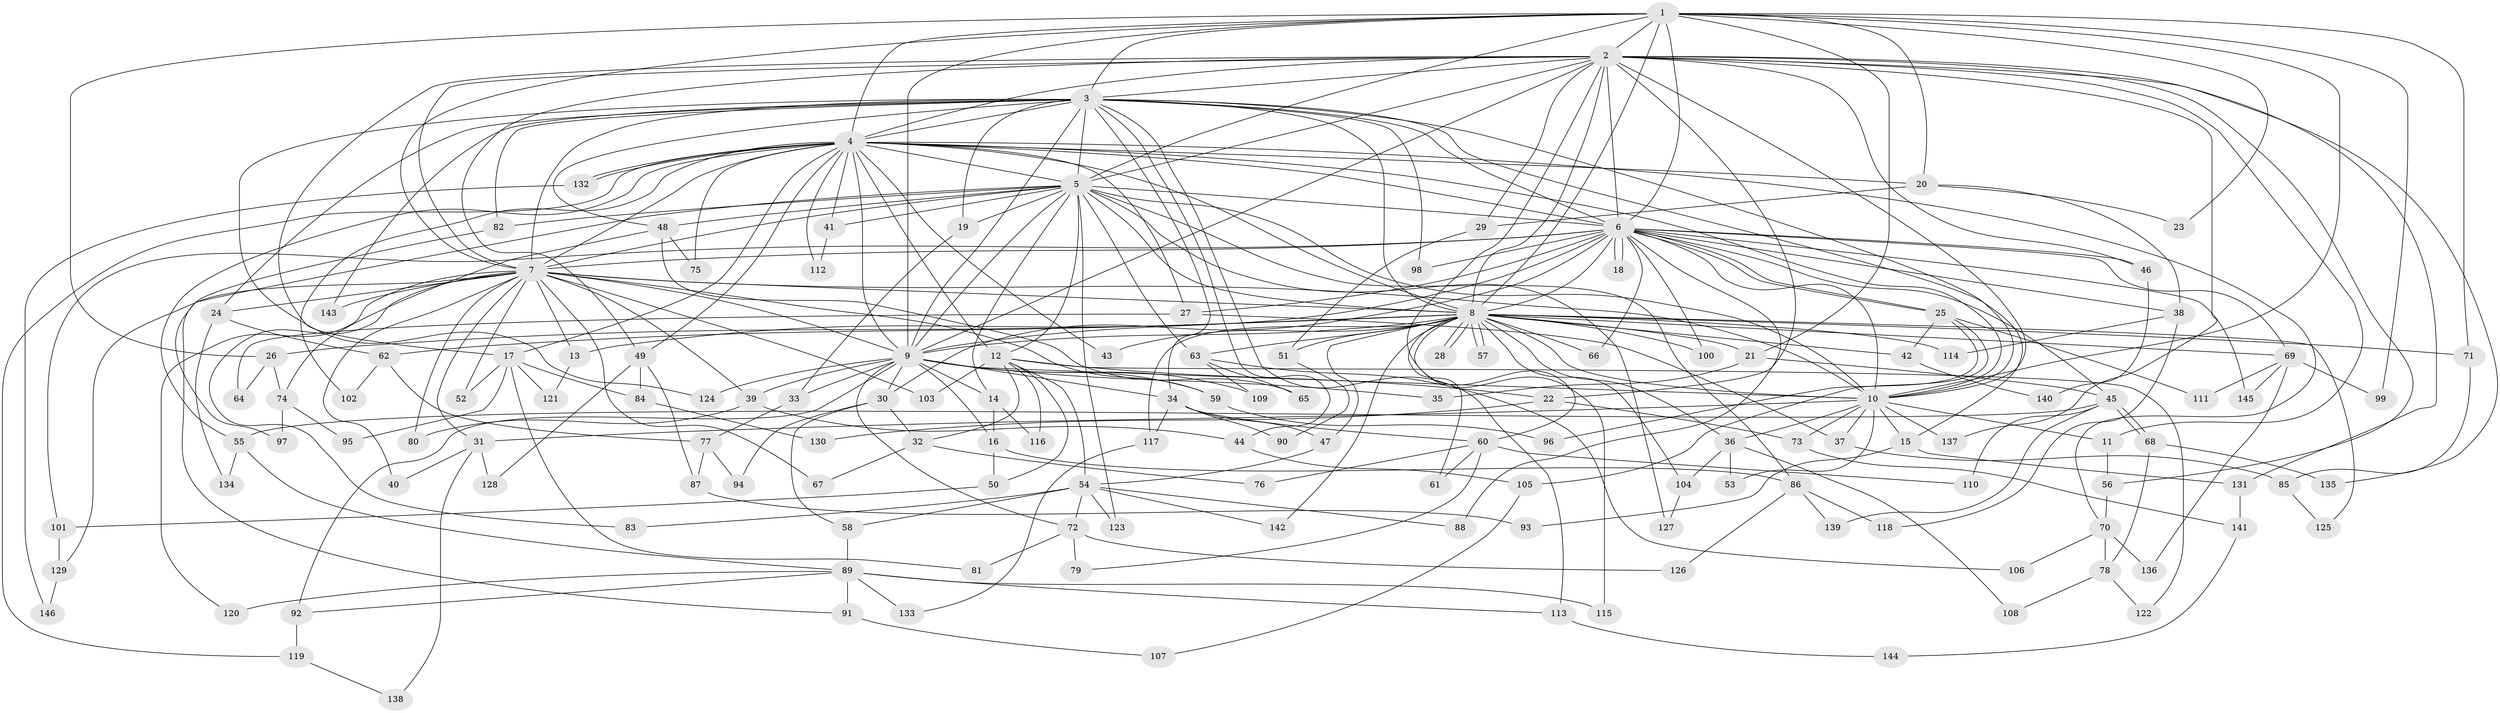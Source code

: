 // Generated by graph-tools (version 1.1) at 2025/34/03/09/25 02:34:57]
// undirected, 146 vertices, 317 edges
graph export_dot {
graph [start="1"]
  node [color=gray90,style=filled];
  1;
  2;
  3;
  4;
  5;
  6;
  7;
  8;
  9;
  10;
  11;
  12;
  13;
  14;
  15;
  16;
  17;
  18;
  19;
  20;
  21;
  22;
  23;
  24;
  25;
  26;
  27;
  28;
  29;
  30;
  31;
  32;
  33;
  34;
  35;
  36;
  37;
  38;
  39;
  40;
  41;
  42;
  43;
  44;
  45;
  46;
  47;
  48;
  49;
  50;
  51;
  52;
  53;
  54;
  55;
  56;
  57;
  58;
  59;
  60;
  61;
  62;
  63;
  64;
  65;
  66;
  67;
  68;
  69;
  70;
  71;
  72;
  73;
  74;
  75;
  76;
  77;
  78;
  79;
  80;
  81;
  82;
  83;
  84;
  85;
  86;
  87;
  88;
  89;
  90;
  91;
  92;
  93;
  94;
  95;
  96;
  97;
  98;
  99;
  100;
  101;
  102;
  103;
  104;
  105;
  106;
  107;
  108;
  109;
  110;
  111;
  112;
  113;
  114;
  115;
  116;
  117;
  118;
  119;
  120;
  121;
  122;
  123;
  124;
  125;
  126;
  127;
  128;
  129;
  130;
  131;
  132;
  133;
  134;
  135;
  136;
  137;
  138;
  139;
  140;
  141;
  142;
  143;
  144;
  145;
  146;
  1 -- 2;
  1 -- 3;
  1 -- 4;
  1 -- 5;
  1 -- 6;
  1 -- 7;
  1 -- 8;
  1 -- 9;
  1 -- 10;
  1 -- 20;
  1 -- 21;
  1 -- 23;
  1 -- 26;
  1 -- 71;
  1 -- 99;
  2 -- 3;
  2 -- 4;
  2 -- 5;
  2 -- 6;
  2 -- 7;
  2 -- 8;
  2 -- 9;
  2 -- 10;
  2 -- 11;
  2 -- 17;
  2 -- 22;
  2 -- 29;
  2 -- 46;
  2 -- 49;
  2 -- 56;
  2 -- 115;
  2 -- 131;
  2 -- 135;
  2 -- 137;
  3 -- 4;
  3 -- 5;
  3 -- 6;
  3 -- 7;
  3 -- 8;
  3 -- 9;
  3 -- 10;
  3 -- 15;
  3 -- 19;
  3 -- 24;
  3 -- 34;
  3 -- 44;
  3 -- 48;
  3 -- 82;
  3 -- 98;
  3 -- 113;
  3 -- 124;
  3 -- 143;
  4 -- 5;
  4 -- 6;
  4 -- 7;
  4 -- 8;
  4 -- 9;
  4 -- 10;
  4 -- 12;
  4 -- 17;
  4 -- 20;
  4 -- 27;
  4 -- 41;
  4 -- 43;
  4 -- 49;
  4 -- 55;
  4 -- 70;
  4 -- 75;
  4 -- 102;
  4 -- 112;
  4 -- 119;
  4 -- 132;
  4 -- 132;
  5 -- 6;
  5 -- 7;
  5 -- 8;
  5 -- 9;
  5 -- 10;
  5 -- 12;
  5 -- 14;
  5 -- 19;
  5 -- 41;
  5 -- 48;
  5 -- 63;
  5 -- 82;
  5 -- 86;
  5 -- 97;
  5 -- 123;
  5 -- 127;
  6 -- 7;
  6 -- 8;
  6 -- 9;
  6 -- 10;
  6 -- 18;
  6 -- 18;
  6 -- 25;
  6 -- 25;
  6 -- 27;
  6 -- 30;
  6 -- 38;
  6 -- 45;
  6 -- 46;
  6 -- 66;
  6 -- 69;
  6 -- 88;
  6 -- 98;
  6 -- 100;
  6 -- 101;
  6 -- 145;
  7 -- 8;
  7 -- 9;
  7 -- 10;
  7 -- 13;
  7 -- 24;
  7 -- 31;
  7 -- 39;
  7 -- 40;
  7 -- 52;
  7 -- 59;
  7 -- 67;
  7 -- 80;
  7 -- 83;
  7 -- 103;
  7 -- 120;
  7 -- 129;
  7 -- 143;
  8 -- 9;
  8 -- 10;
  8 -- 13;
  8 -- 21;
  8 -- 26;
  8 -- 28;
  8 -- 28;
  8 -- 36;
  8 -- 42;
  8 -- 43;
  8 -- 47;
  8 -- 51;
  8 -- 57;
  8 -- 57;
  8 -- 60;
  8 -- 61;
  8 -- 62;
  8 -- 63;
  8 -- 66;
  8 -- 69;
  8 -- 71;
  8 -- 100;
  8 -- 104;
  8 -- 114;
  8 -- 117;
  8 -- 125;
  8 -- 142;
  9 -- 10;
  9 -- 14;
  9 -- 16;
  9 -- 30;
  9 -- 33;
  9 -- 34;
  9 -- 35;
  9 -- 39;
  9 -- 59;
  9 -- 72;
  9 -- 92;
  9 -- 109;
  9 -- 124;
  10 -- 11;
  10 -- 15;
  10 -- 31;
  10 -- 36;
  10 -- 37;
  10 -- 53;
  10 -- 73;
  10 -- 137;
  11 -- 56;
  12 -- 22;
  12 -- 32;
  12 -- 50;
  12 -- 54;
  12 -- 103;
  12 -- 116;
  12 -- 122;
  13 -- 121;
  14 -- 16;
  14 -- 116;
  15 -- 93;
  15 -- 131;
  16 -- 50;
  16 -- 86;
  17 -- 52;
  17 -- 81;
  17 -- 84;
  17 -- 95;
  17 -- 121;
  19 -- 33;
  20 -- 23;
  20 -- 29;
  20 -- 38;
  21 -- 35;
  21 -- 45;
  22 -- 73;
  22 -- 130;
  24 -- 62;
  24 -- 134;
  25 -- 42;
  25 -- 96;
  25 -- 105;
  25 -- 111;
  26 -- 64;
  26 -- 74;
  27 -- 37;
  27 -- 64;
  29 -- 51;
  30 -- 32;
  30 -- 58;
  30 -- 94;
  31 -- 40;
  31 -- 128;
  31 -- 138;
  32 -- 67;
  32 -- 76;
  33 -- 77;
  34 -- 47;
  34 -- 60;
  34 -- 90;
  34 -- 117;
  36 -- 53;
  36 -- 104;
  36 -- 108;
  37 -- 85;
  38 -- 114;
  38 -- 118;
  39 -- 44;
  39 -- 80;
  41 -- 112;
  42 -- 140;
  44 -- 105;
  45 -- 55;
  45 -- 68;
  45 -- 68;
  45 -- 110;
  45 -- 139;
  46 -- 140;
  47 -- 54;
  48 -- 65;
  48 -- 74;
  48 -- 75;
  49 -- 84;
  49 -- 87;
  49 -- 128;
  50 -- 101;
  51 -- 90;
  54 -- 58;
  54 -- 72;
  54 -- 83;
  54 -- 88;
  54 -- 123;
  54 -- 142;
  55 -- 89;
  55 -- 134;
  56 -- 70;
  58 -- 89;
  59 -- 96;
  60 -- 61;
  60 -- 76;
  60 -- 79;
  60 -- 110;
  62 -- 77;
  62 -- 102;
  63 -- 65;
  63 -- 106;
  63 -- 109;
  68 -- 78;
  68 -- 135;
  69 -- 99;
  69 -- 111;
  69 -- 136;
  69 -- 145;
  70 -- 78;
  70 -- 106;
  70 -- 136;
  71 -- 85;
  72 -- 79;
  72 -- 81;
  72 -- 126;
  73 -- 141;
  74 -- 95;
  74 -- 97;
  77 -- 87;
  77 -- 94;
  78 -- 108;
  78 -- 122;
  82 -- 91;
  84 -- 130;
  85 -- 125;
  86 -- 118;
  86 -- 126;
  86 -- 139;
  87 -- 93;
  89 -- 91;
  89 -- 92;
  89 -- 113;
  89 -- 115;
  89 -- 120;
  89 -- 133;
  91 -- 107;
  92 -- 119;
  101 -- 129;
  104 -- 127;
  105 -- 107;
  113 -- 144;
  117 -- 133;
  119 -- 138;
  129 -- 146;
  131 -- 141;
  132 -- 146;
  141 -- 144;
}
